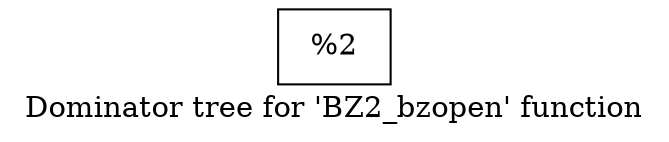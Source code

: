 digraph "Dominator tree for 'BZ2_bzopen' function" {
	label="Dominator tree for 'BZ2_bzopen' function";

	Node0x2195220 [shape=record,label="{%2}"];
}
